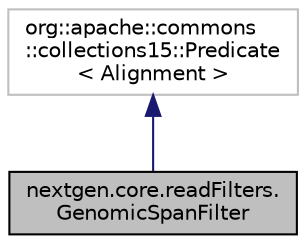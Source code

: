 digraph "nextgen.core.readFilters.GenomicSpanFilter"
{
  edge [fontname="Helvetica",fontsize="10",labelfontname="Helvetica",labelfontsize="10"];
  node [fontname="Helvetica",fontsize="10",shape=record];
  Node1 [label="nextgen.core.readFilters.\lGenomicSpanFilter",height=0.2,width=0.4,color="black", fillcolor="grey75", style="filled" fontcolor="black"];
  Node2 -> Node1 [dir="back",color="midnightblue",fontsize="10",style="solid"];
  Node2 [label="org::apache::commons\l::collections15::Predicate\l\< Alignment \>",height=0.2,width=0.4,color="grey75", fillcolor="white", style="filled"];
}
